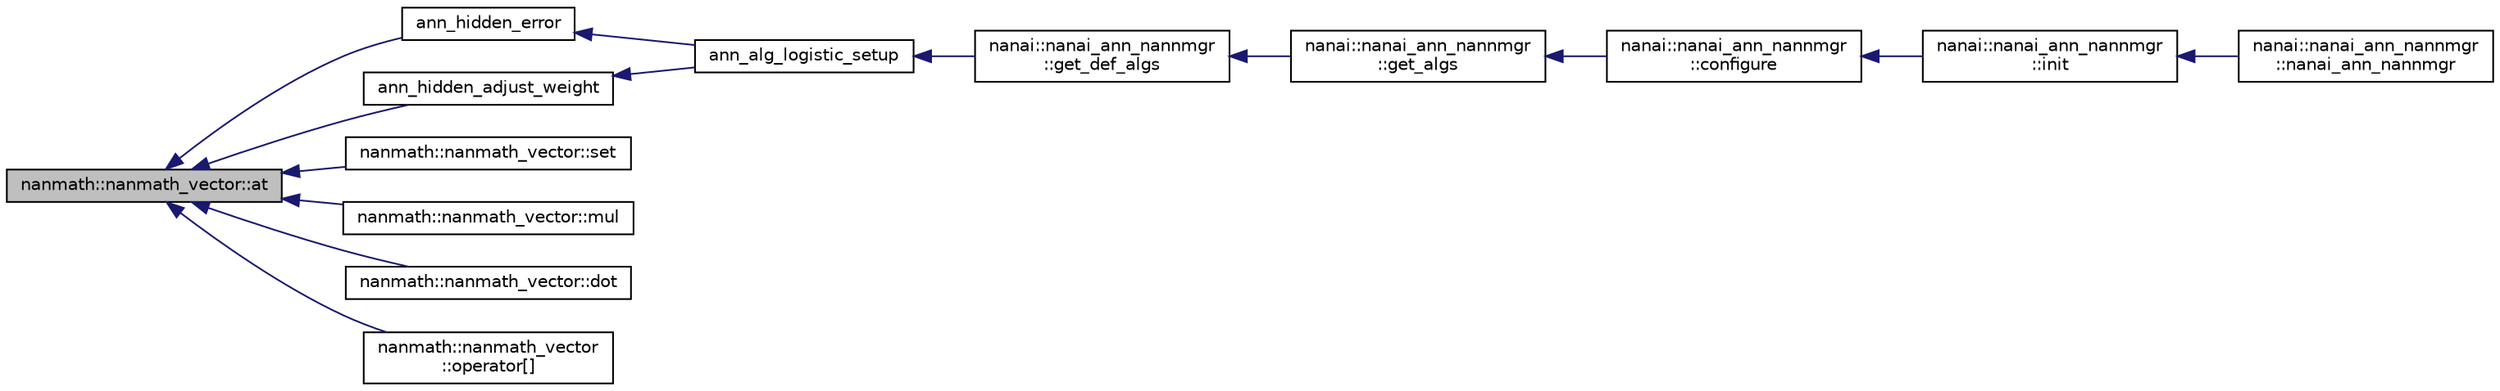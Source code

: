 digraph "nanmath::nanmath_vector::at"
{
  edge [fontname="Helvetica",fontsize="10",labelfontname="Helvetica",labelfontsize="10"];
  node [fontname="Helvetica",fontsize="10",shape=record];
  rankdir="LR";
  Node1 [label="nanmath::nanmath_vector::at",height=0.2,width=0.4,color="black", fillcolor="grey75", style="filled", fontcolor="black"];
  Node1 -> Node2 [dir="back",color="midnightblue",fontsize="10",style="solid"];
  Node2 [label="ann_hidden_error",height=0.2,width=0.4,color="black", fillcolor="white", style="filled",URL="$nanai__ann__alg__logistic_8cc.html#a37136881199e91079d26428f8929f236"];
  Node2 -> Node3 [dir="back",color="midnightblue",fontsize="10",style="solid"];
  Node3 [label="ann_alg_logistic_setup",height=0.2,width=0.4,color="black", fillcolor="white", style="filled",URL="$nanai__ann__alg__logistic_8cc.html#ad91d250f591564487951f4bcf9ced372"];
  Node3 -> Node4 [dir="back",color="midnightblue",fontsize="10",style="solid"];
  Node4 [label="nanai::nanai_ann_nannmgr\l::get_def_algs",height=0.2,width=0.4,color="black", fillcolor="white", style="filled",URL="$classnanai_1_1nanai__ann__nannmgr.html#a2041f91a11e801557c4e2a310fae4355"];
  Node4 -> Node5 [dir="back",color="midnightblue",fontsize="10",style="solid"];
  Node5 [label="nanai::nanai_ann_nannmgr\l::get_algs",height=0.2,width=0.4,color="black", fillcolor="white", style="filled",URL="$classnanai_1_1nanai__ann__nannmgr.html#af20462056d6628462b18b865197083a5"];
  Node5 -> Node6 [dir="back",color="midnightblue",fontsize="10",style="solid"];
  Node6 [label="nanai::nanai_ann_nannmgr\l::configure",height=0.2,width=0.4,color="black", fillcolor="white", style="filled",URL="$classnanai_1_1nanai__ann__nannmgr.html#a4097cd6c0d8c9fbd38df08d4474162d7"];
  Node6 -> Node7 [dir="back",color="midnightblue",fontsize="10",style="solid"];
  Node7 [label="nanai::nanai_ann_nannmgr\l::init",height=0.2,width=0.4,color="black", fillcolor="white", style="filled",URL="$classnanai_1_1nanai__ann__nannmgr.html#ae4bd257f8c13617deb792e90f72574ea"];
  Node7 -> Node8 [dir="back",color="midnightblue",fontsize="10",style="solid"];
  Node8 [label="nanai::nanai_ann_nannmgr\l::nanai_ann_nannmgr",height=0.2,width=0.4,color="black", fillcolor="white", style="filled",URL="$classnanai_1_1nanai__ann__nannmgr.html#ac0ab089eae09f4d317218fcad3cfe804"];
  Node1 -> Node9 [dir="back",color="midnightblue",fontsize="10",style="solid"];
  Node9 [label="ann_hidden_adjust_weight",height=0.2,width=0.4,color="black", fillcolor="white", style="filled",URL="$nanai__ann__alg__logistic_8cc.html#ac308ebcb9d03ce254c575e5128e7030c"];
  Node9 -> Node3 [dir="back",color="midnightblue",fontsize="10",style="solid"];
  Node1 -> Node10 [dir="back",color="midnightblue",fontsize="10",style="solid"];
  Node10 [label="nanmath::nanmath_vector::set",height=0.2,width=0.4,color="black", fillcolor="white", style="filled",URL="$classnanmath_1_1nanmath__vector.html#a3817b1a44c8c29befa7c72918f227e5f"];
  Node1 -> Node11 [dir="back",color="midnightblue",fontsize="10",style="solid"];
  Node11 [label="nanmath::nanmath_vector::mul",height=0.2,width=0.4,color="black", fillcolor="white", style="filled",URL="$classnanmath_1_1nanmath__vector.html#ad39a2000dbf1c548f38d142295083020"];
  Node1 -> Node12 [dir="back",color="midnightblue",fontsize="10",style="solid"];
  Node12 [label="nanmath::nanmath_vector::dot",height=0.2,width=0.4,color="black", fillcolor="white", style="filled",URL="$classnanmath_1_1nanmath__vector.html#a146b0021c851cd9bf84ddc66dad014e7"];
  Node1 -> Node13 [dir="back",color="midnightblue",fontsize="10",style="solid"];
  Node13 [label="nanmath::nanmath_vector\l::operator[]",height=0.2,width=0.4,color="black", fillcolor="white", style="filled",URL="$classnanmath_1_1nanmath__vector.html#aa1a70b8264872ac95c4ce36005ffe23b"];
}
